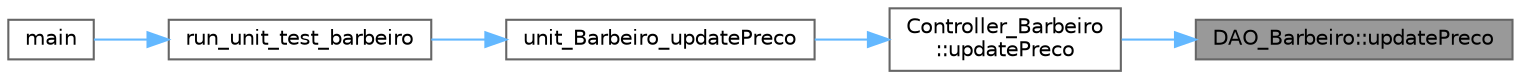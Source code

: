 digraph "DAO_Barbeiro::updatePreco"
{
 // LATEX_PDF_SIZE
  bgcolor="transparent";
  edge [fontname=Helvetica,fontsize=10,labelfontname=Helvetica,labelfontsize=10];
  node [fontname=Helvetica,fontsize=10,shape=box,height=0.2,width=0.4];
  rankdir="RL";
  Node1 [id="Node000001",label="DAO_Barbeiro::updatePreco",height=0.2,width=0.4,color="gray40", fillcolor="grey60", style="filled", fontcolor="black",tooltip="Atualiza o preço do serviço do barbeiro."];
  Node1 -> Node2 [id="edge1_Node000001_Node000002",dir="back",color="steelblue1",style="solid",tooltip=" "];
  Node2 [id="Node000002",label="Controller_Barbeiro\l::updatePreco",height=0.2,width=0.4,color="grey40", fillcolor="white", style="filled",URL="$class_controller___barbeiro.html#a1b895863493fd9d7728a2a605163fc6a",tooltip="Atualiza o preço do serviço do barbeiro."];
  Node2 -> Node3 [id="edge2_Node000002_Node000003",dir="back",color="steelblue1",style="solid",tooltip=" "];
  Node3 [id="Node000003",label="unit_Barbeiro_updatePreco",height=0.2,width=0.4,color="grey40", fillcolor="white", style="filled",URL="$unit__barbeiro_8cpp.html#ad67fb29da1a5cd3809ba6ea9b0ec8d6e",tooltip=" "];
  Node3 -> Node4 [id="edge3_Node000003_Node000004",dir="back",color="steelblue1",style="solid",tooltip=" "];
  Node4 [id="Node000004",label="run_unit_test_barbeiro",height=0.2,width=0.4,color="grey40", fillcolor="white", style="filled",URL="$unit__barbeiro_8cpp.html#a42eb2fdea3998103d34609226f46301e",tooltip=" "];
  Node4 -> Node5 [id="edge4_Node000004_Node000005",dir="back",color="steelblue1",style="solid",tooltip=" "];
  Node5 [id="Node000005",label="main",height=0.2,width=0.4,color="grey40", fillcolor="white", style="filled",URL="$test_2unit_2main_8cpp.html#ae66f6b31b5ad750f1fe042a706a4e3d4",tooltip=" "];
}
